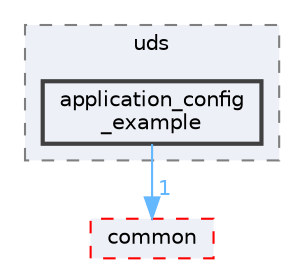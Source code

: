 digraph "application_config_example"
{
 // LATEX_PDF_SIZE
  bgcolor="transparent";
  edge [fontname=Helvetica,fontsize=10,labelfontname=Helvetica,labelfontsize=10];
  node [fontname=Helvetica,fontsize=10,shape=box,height=0.2,width=0.4];
  compound=true
  subgraph clusterdir_9c089a312cf4ed484a4c28b68bbb80d4 {
    graph [ bgcolor="#edf0f7", pencolor="grey50", label="uds", fontname=Helvetica,fontsize=10 style="filled,dashed", URL="dir_9c089a312cf4ed484a4c28b68bbb80d4.html",tooltip=""]
  dir_88540dc4a140d820331c3f3698b44304 [label="application_config\l_example", fillcolor="#edf0f7", color="grey25", style="filled,bold", URL="dir_88540dc4a140d820331c3f3698b44304.html",tooltip=""];
  }
  dir_20a012b5fcadd4a8631b6f1c7befe460 [label="common", fillcolor="#edf0f7", color="red", style="filled,dashed", URL="dir_20a012b5fcadd4a8631b6f1c7befe460.html",tooltip=""];
  dir_88540dc4a140d820331c3f3698b44304->dir_20a012b5fcadd4a8631b6f1c7befe460 [headlabel="1", labeldistance=1.5 headhref="dir_000003_000044.html" href="dir_000003_000044.html" color="steelblue1" fontcolor="steelblue1"];
}
